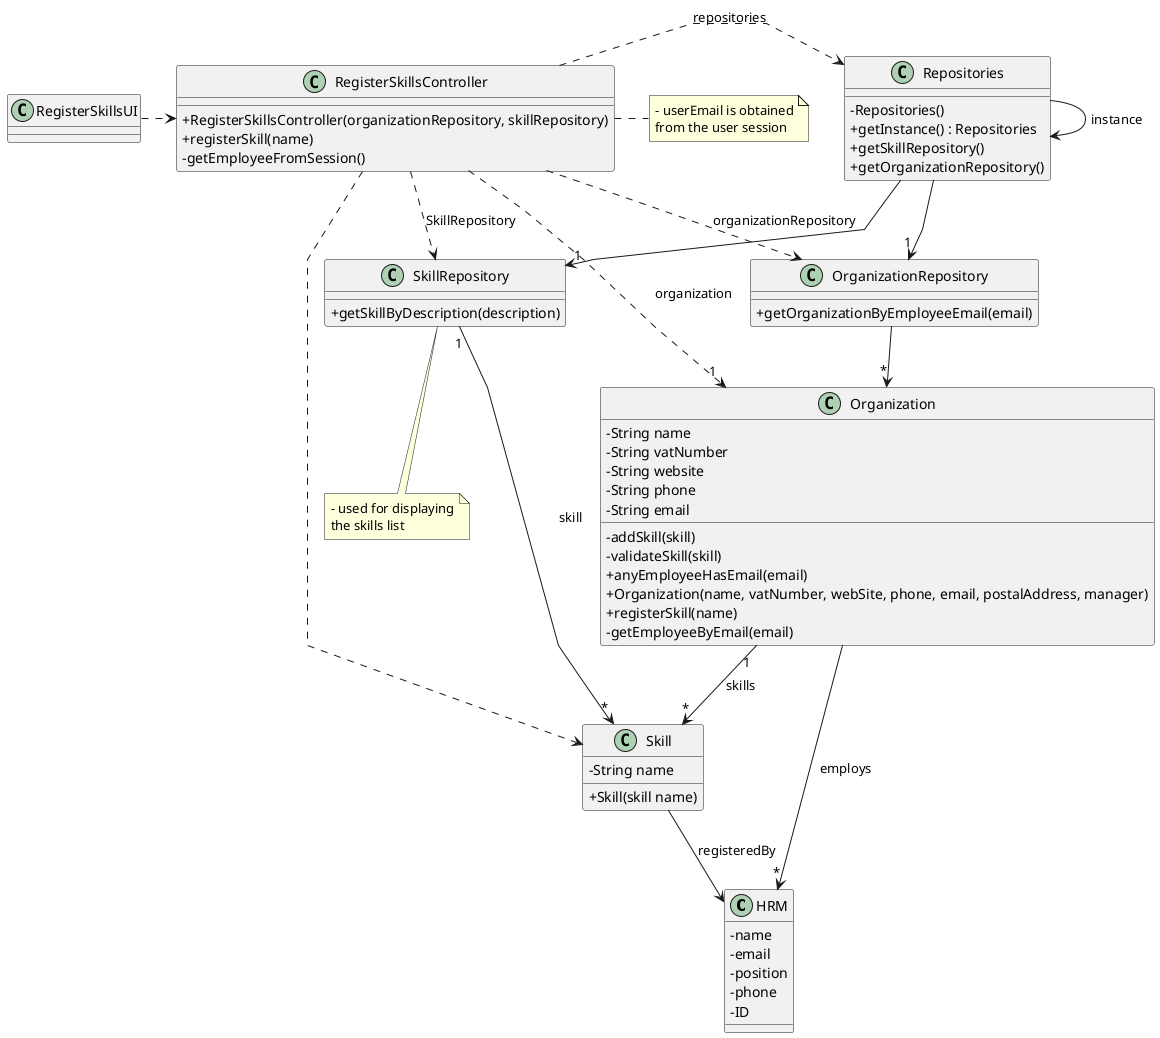 @startuml
'skinparam monochrome true
skinparam packageStyle rectangle
skinparam shadowing false
skinparam linetype polyline
'skinparam linetype orto

skinparam classAttributeIconSize 0

'left to right direction

'class ApplicationSession
'{
'    + static getInstance()
'    + getCurrentSession()
'}
'
'class UserSession
'{
'    + getUserEmail()
'}

class HRM {
    - name
    - email
    - position
    - phone
    - ID
}

class Skill {
    - String name

    + Skill(skill name)
}


class Organization {
    - String name
    - String vatNumber
    - String website
    - String phone
    - String email

    - addSkill(skill)
    - validateSkill(skill)
    + anyEmployeeHasEmail(email)
    + Organization(name, vatNumber, webSite, phone, email, postalAddress, manager)
    + registerSkill(name)
    - getEmployeeByEmail(email)

'  +saveTask(task)
}

class SkillRepository {
    + getSkillByDescription(description)
}

class OrganizationRepository {
    + getOrganizationByEmployeeEmail(email)
}

class Repositories {
    - Repositories()
    + getInstance() : Repositories
    + getSkillRepository()
    + getOrganizationRepository()
}

class RegisterSkillsController {
    + RegisterSkillsController(organizationRepository, skillRepository)
    '+ getTaskCategories()
    + registerSkill(name)
    '- getTaskCategoryByDescription(taskCategoryDescription)
    - getEmployeeFromSession()
}

note right of RegisterSkillsController
    - userEmail is obtained
    from the user session
end note

note bottom of SkillRepository
    - used for displaying
    the skills list
end note

class RegisterSkillsUI {
}

Repositories -> Repositories : instance
'ApplicationSession -> ApplicationSession : instance

RegisterSkillsUI .> RegisterSkillsController

RegisterSkillsController .> Repositories : repositories

Repositories -> "1" SkillRepository

RegisterSkillsController ..> Skill
RegisterSkillsController ..> OrganizationRepository : organizationRepository
RegisterSkillsController ..> SkillRepository : SkillRepository

Repositories --> "1" OrganizationRepository

OrganizationRepository --> "*" Organization
'ApplicationSession --> "1" UserSession : userSession

RegisterSkillsController ..> "1" Organization : organization
'RegisterSkillsController ..> ApplicationSession
'RegisterSkillsController ..> UserSession
' Task "*" --> "1" Skill : skill
SkillRepository "1" --> "*" Skill : skill
Organization "1" --> "*" Skill : skills
Skill --> HRM : registeredBy

Organization --> "*" HRM : employs

@enduml